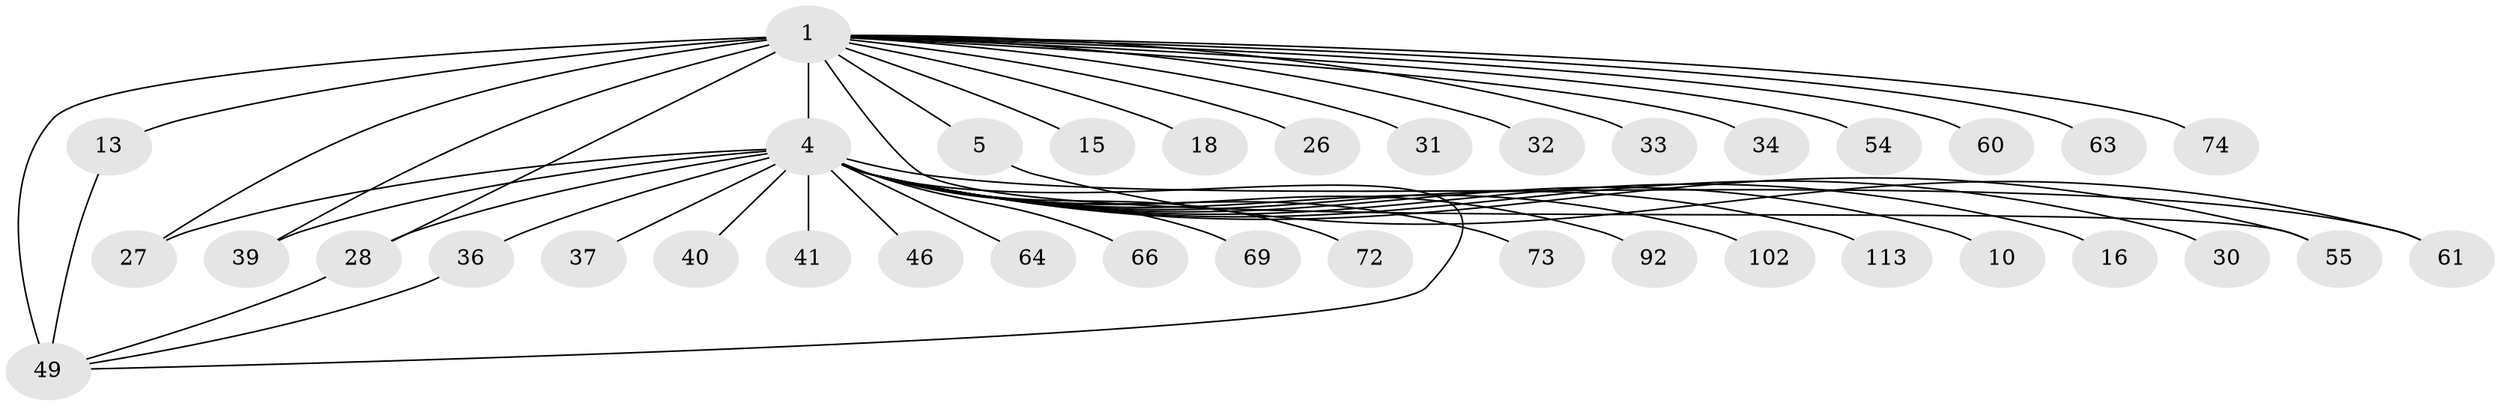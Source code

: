 // original degree distribution, {3: 0.12295081967213115, 25: 0.01639344262295082, 5: 0.05737704918032787, 2: 0.28688524590163933, 7: 0.00819672131147541, 16: 0.00819672131147541, 1: 0.4180327868852459, 8: 0.01639344262295082, 12: 0.01639344262295082, 6: 0.00819672131147541, 4: 0.040983606557377046}
// Generated by graph-tools (version 1.1) at 2025/18/03/04/25 18:18:04]
// undirected, 37 vertices, 45 edges
graph export_dot {
graph [start="1"]
  node [color=gray90,style=filled];
  1 [super="+121+109+2"];
  4 [super="+7+52+29"];
  5;
  10 [super="+98"];
  13 [super="+21"];
  15;
  16;
  18 [super="+115+117+45"];
  26;
  27 [super="+111+57"];
  28 [super="+59+67"];
  30 [super="+85"];
  31;
  32;
  33;
  34 [super="+100"];
  36;
  37;
  39;
  40 [super="+53+71+106+68"];
  41 [super="+48"];
  46;
  49 [super="+120+50+51"];
  54;
  55;
  60 [super="+90"];
  61 [super="+112"];
  63;
  64;
  66;
  69;
  72;
  73;
  74;
  92;
  102;
  113;
  1 -- 55;
  1 -- 4 [weight=14];
  1 -- 5;
  1 -- 74;
  1 -- 13;
  1 -- 15;
  1 -- 18 [weight=4];
  1 -- 26;
  1 -- 31;
  1 -- 32;
  1 -- 33;
  1 -- 34;
  1 -- 39;
  1 -- 49 [weight=3];
  1 -- 54;
  1 -- 60 [weight=3];
  1 -- 63 [weight=2];
  1 -- 28;
  1 -- 27;
  4 -- 10;
  4 -- 16;
  4 -- 27;
  4 -- 28 [weight=4];
  4 -- 30 [weight=2];
  4 -- 36;
  4 -- 37;
  4 -- 39;
  4 -- 40 [weight=3];
  4 -- 41 [weight=2];
  4 -- 46;
  4 -- 49;
  4 -- 55;
  4 -- 61;
  4 -- 64;
  4 -- 66;
  4 -- 69;
  4 -- 72;
  4 -- 73;
  4 -- 92;
  4 -- 102;
  4 -- 113;
  5 -- 61;
  13 -- 49;
  28 -- 49;
  36 -- 49;
}
